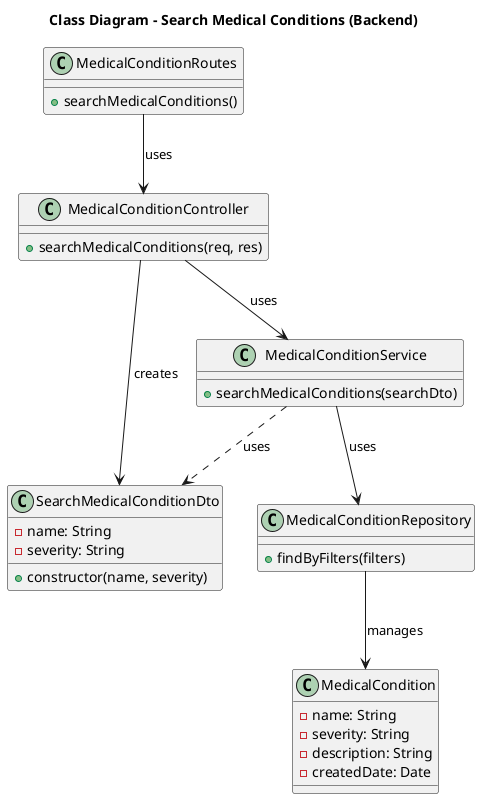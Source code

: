 @startuml CD
title "Class Diagram - Search Medical Conditions (Backend)"
class MedicalConditionRoutes {
  +searchMedicalConditions()
}

class MedicalConditionController {
  +searchMedicalConditions(req, res)
}

class SearchMedicalConditionDto {
  -name: String
  -severity: String
  +constructor(name, severity)
}

class MedicalConditionService {
  +searchMedicalConditions(searchDto)
}

class MedicalConditionRepository {
  +findByFilters(filters)
}

class MedicalCondition {
  -name: String
  -severity: String
  -description: String
  -createdDate: Date
}

MedicalConditionRoutes --> MedicalConditionController : uses
MedicalConditionController --> SearchMedicalConditionDto : creates
MedicalConditionController --> MedicalConditionService : uses
MedicalConditionService --> MedicalConditionRepository : uses
MedicalConditionRepository --> MedicalCondition : manages
MedicalConditionService ..> SearchMedicalConditionDto : uses

@enduml